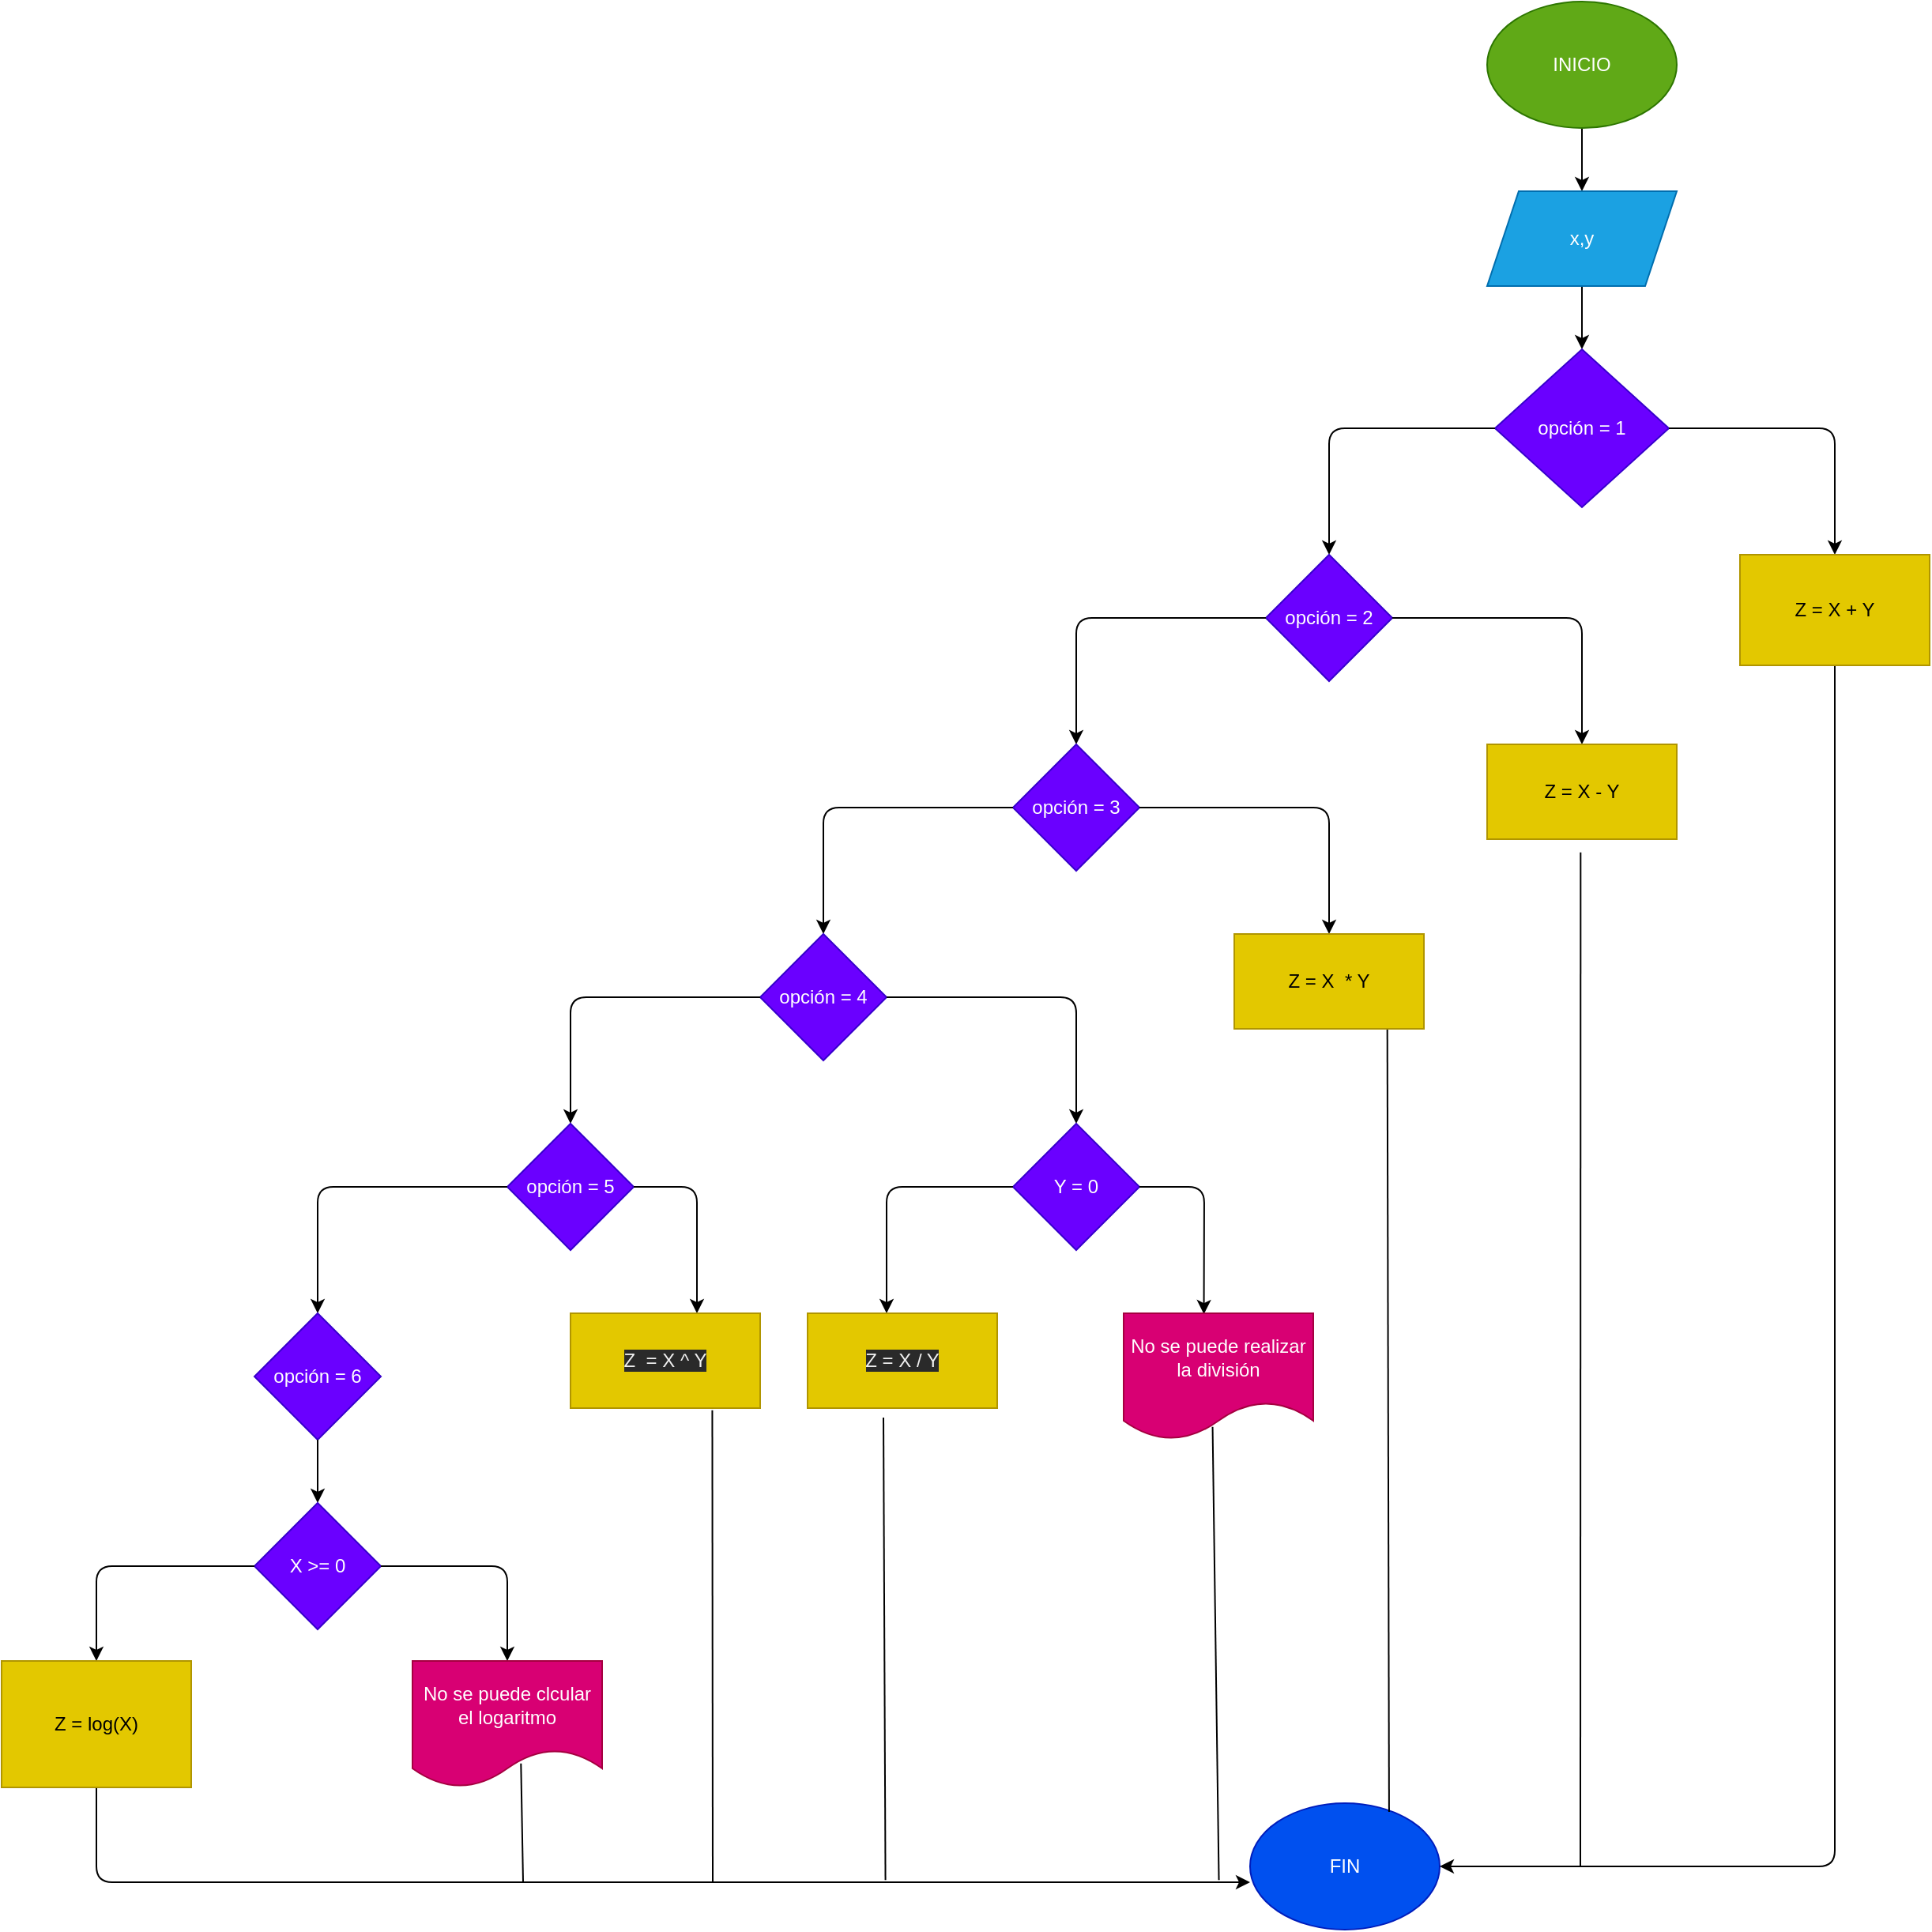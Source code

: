 <mxfile>
    <diagram id="6rLZE3fm4tu9lj1cM5p8" name="Página-1">
        <mxGraphModel dx="1395" dy="372" grid="1" gridSize="10" guides="1" tooltips="1" connect="1" arrows="1" fold="1" page="1" pageScale="1" pageWidth="827" pageHeight="1169" math="0" shadow="0">
            <root>
                <mxCell id="0"/>
                <mxCell id="1" parent="0"/>
                <mxCell id="6" value="" style="edgeStyle=none;html=1;" parent="1" source="3" target="4" edge="1">
                    <mxGeometry relative="1" as="geometry"/>
                </mxCell>
                <mxCell id="3" value="INICIO" style="ellipse;whiteSpace=wrap;html=1;fillColor=#60a917;fontColor=#ffffff;strokeColor=#2D7600;" parent="1" vertex="1">
                    <mxGeometry x="380" y="10" width="120" height="80" as="geometry"/>
                </mxCell>
                <mxCell id="7" value="" style="edgeStyle=none;html=1;" parent="1" source="4" target="5" edge="1">
                    <mxGeometry relative="1" as="geometry"/>
                </mxCell>
                <mxCell id="4" value="x,y" style="shape=parallelogram;perimeter=parallelogramPerimeter;whiteSpace=wrap;html=1;fixedSize=1;fillColor=#1ba1e2;fontColor=#ffffff;strokeColor=#006EAF;" parent="1" vertex="1">
                    <mxGeometry x="380" y="130" width="120" height="60" as="geometry"/>
                </mxCell>
                <mxCell id="5" value="opción = 1" style="rhombus;whiteSpace=wrap;html=1;fillColor=#6a00ff;fontColor=#ffffff;strokeColor=#3700CC;" parent="1" vertex="1">
                    <mxGeometry x="385" y="230" width="110" height="100" as="geometry"/>
                </mxCell>
                <mxCell id="8" value="" style="endArrow=classic;html=1;exitX=1;exitY=0.5;exitDx=0;exitDy=0;entryX=0.5;entryY=0;entryDx=0;entryDy=0;" parent="1" source="5" edge="1">
                    <mxGeometry width="50" height="50" relative="1" as="geometry">
                        <mxPoint x="430" y="240" as="sourcePoint"/>
                        <mxPoint x="600" y="360" as="targetPoint"/>
                        <Array as="points">
                            <mxPoint x="600" y="280"/>
                        </Array>
                    </mxGeometry>
                </mxCell>
                <mxCell id="10" value="" style="endArrow=classic;html=1;exitX=0;exitY=0.5;exitDx=0;exitDy=0;entryX=0.5;entryY=0;entryDx=0;entryDy=0;" parent="1" source="5" target="12" edge="1">
                    <mxGeometry width="50" height="50" relative="1" as="geometry">
                        <mxPoint x="430" y="240" as="sourcePoint"/>
                        <mxPoint x="280" y="360" as="targetPoint"/>
                        <Array as="points">
                            <mxPoint x="280" y="280"/>
                        </Array>
                    </mxGeometry>
                </mxCell>
                <mxCell id="12" value="opción = 2" style="rhombus;whiteSpace=wrap;html=1;fillColor=#6a00ff;fontColor=#ffffff;strokeColor=#3700CC;" parent="1" vertex="1">
                    <mxGeometry x="240" y="360" width="80" height="80" as="geometry"/>
                </mxCell>
                <mxCell id="13" value="" style="endArrow=classic;html=1;exitX=1;exitY=0.5;exitDx=0;exitDy=0;entryX=0.5;entryY=0;entryDx=0;entryDy=0;" parent="1" source="12" edge="1">
                    <mxGeometry width="50" height="50" relative="1" as="geometry">
                        <mxPoint x="320" y="350" as="sourcePoint"/>
                        <mxPoint x="440" y="480" as="targetPoint"/>
                        <Array as="points">
                            <mxPoint x="440" y="400"/>
                        </Array>
                    </mxGeometry>
                </mxCell>
                <mxCell id="14" value="" style="endArrow=classic;html=1;exitX=0;exitY=0.5;exitDx=0;exitDy=0;entryX=0.5;entryY=0;entryDx=0;entryDy=0;" parent="1" source="12" target="16" edge="1">
                    <mxGeometry width="50" height="50" relative="1" as="geometry">
                        <mxPoint x="320" y="350" as="sourcePoint"/>
                        <mxPoint x="120" y="480" as="targetPoint"/>
                        <Array as="points">
                            <mxPoint x="120" y="400"/>
                        </Array>
                    </mxGeometry>
                </mxCell>
                <mxCell id="16" value="&lt;span&gt;opción = 3&lt;/span&gt;" style="rhombus;whiteSpace=wrap;html=1;fillColor=#6a00ff;fontColor=#ffffff;strokeColor=#3700CC;" parent="1" vertex="1">
                    <mxGeometry x="80" y="480" width="80" height="80" as="geometry"/>
                </mxCell>
                <mxCell id="18" value="" style="endArrow=classic;html=1;exitX=1;exitY=0.5;exitDx=0;exitDy=0;entryX=0.5;entryY=0;entryDx=0;entryDy=0;" parent="1" source="16" edge="1">
                    <mxGeometry width="50" height="50" relative="1" as="geometry">
                        <mxPoint x="160" y="560" as="sourcePoint"/>
                        <mxPoint x="280" y="600" as="targetPoint"/>
                        <Array as="points">
                            <mxPoint x="280" y="520"/>
                        </Array>
                    </mxGeometry>
                </mxCell>
                <mxCell id="19" value="" style="endArrow=classic;html=1;exitX=0;exitY=0.5;exitDx=0;exitDy=0;entryX=0.5;entryY=0;entryDx=0;entryDy=0;" parent="1" source="16" target="20" edge="1">
                    <mxGeometry width="50" height="50" relative="1" as="geometry">
                        <mxPoint x="-30" y="490" as="sourcePoint"/>
                        <mxPoint x="-40" y="600" as="targetPoint"/>
                        <Array as="points">
                            <mxPoint x="-40" y="520"/>
                        </Array>
                    </mxGeometry>
                </mxCell>
                <mxCell id="20" value="&lt;span&gt;opción = 4&lt;/span&gt;" style="rhombus;whiteSpace=wrap;html=1;fillColor=#6a00ff;fontColor=#ffffff;strokeColor=#3700CC;" parent="1" vertex="1">
                    <mxGeometry x="-80" y="600" width="80" height="80" as="geometry"/>
                </mxCell>
                <mxCell id="22" value="" style="endArrow=classic;html=1;exitX=1;exitY=0.5;exitDx=0;exitDy=0;entryX=0.5;entryY=0;entryDx=0;entryDy=0;" parent="1" source="20" target="43" edge="1">
                    <mxGeometry width="50" height="50" relative="1" as="geometry">
                        <mxPoint x="-60" y="640" as="sourcePoint"/>
                        <mxPoint x="120" y="720" as="targetPoint"/>
                        <Array as="points">
                            <mxPoint x="120" y="640"/>
                        </Array>
                    </mxGeometry>
                </mxCell>
                <mxCell id="23" value="" style="endArrow=classic;html=1;exitX=0;exitY=0.5;exitDx=0;exitDy=0;entryX=0.5;entryY=0;entryDx=0;entryDy=0;" parent="1" target="25" edge="1">
                    <mxGeometry width="50" height="50" relative="1" as="geometry">
                        <mxPoint x="-80" y="640" as="sourcePoint"/>
                        <mxPoint x="-200" y="720" as="targetPoint"/>
                        <Array as="points">
                            <mxPoint x="-200" y="640"/>
                        </Array>
                    </mxGeometry>
                </mxCell>
                <mxCell id="25" value="&lt;span&gt;opción = 5&lt;/span&gt;" style="rhombus;whiteSpace=wrap;html=1;fillColor=#6a00ff;fontColor=#ffffff;strokeColor=#3700CC;" parent="1" vertex="1">
                    <mxGeometry x="-240" y="720" width="80" height="80" as="geometry"/>
                </mxCell>
                <mxCell id="26" value="" style="endArrow=classic;html=1;exitX=1;exitY=0.5;exitDx=0;exitDy=0;entryX=0.5;entryY=0;entryDx=0;entryDy=0;" parent="1" source="25" edge="1">
                    <mxGeometry width="50" height="50" relative="1" as="geometry">
                        <mxPoint x="-160" y="760" as="sourcePoint"/>
                        <mxPoint x="-120" y="840" as="targetPoint"/>
                        <Array as="points">
                            <mxPoint x="-120" y="760"/>
                        </Array>
                    </mxGeometry>
                </mxCell>
                <mxCell id="29" value="" style="endArrow=classic;html=1;exitX=0;exitY=0.5;exitDx=0;exitDy=0;entryX=0.5;entryY=0;entryDx=0;entryDy=0;" parent="1" target="30" edge="1">
                    <mxGeometry width="50" height="50" relative="1" as="geometry">
                        <mxPoint x="-240" y="760" as="sourcePoint"/>
                        <mxPoint x="-360" y="840" as="targetPoint"/>
                        <Array as="points">
                            <mxPoint x="-360" y="760"/>
                        </Array>
                    </mxGeometry>
                </mxCell>
                <mxCell id="30" value="&lt;span&gt;opción = 6&lt;/span&gt;" style="rhombus;whiteSpace=wrap;html=1;fillColor=#6a00ff;fontColor=#ffffff;strokeColor=#3700CC;" parent="1" vertex="1">
                    <mxGeometry x="-400" y="840" width="80" height="80" as="geometry"/>
                </mxCell>
                <mxCell id="31" value="" style="endArrow=classic;html=1;exitX=0.5;exitY=1;exitDx=0;exitDy=0;entryX=0.5;entryY=0;entryDx=0;entryDy=0;" parent="1" source="30" target="48" edge="1">
                    <mxGeometry width="50" height="50" relative="1" as="geometry">
                        <mxPoint x="-320" y="880" as="sourcePoint"/>
                        <mxPoint x="-360" y="980.0" as="targetPoint"/>
                        <Array as="points"/>
                    </mxGeometry>
                </mxCell>
                <mxCell id="43" value="Y = 0" style="rhombus;whiteSpace=wrap;html=1;fillColor=#6a00ff;fontColor=#ffffff;strokeColor=#3700CC;" parent="1" vertex="1">
                    <mxGeometry x="80" y="720" width="80" height="80" as="geometry"/>
                </mxCell>
                <mxCell id="44" value="" style="endArrow=classic;html=1;exitX=0;exitY=0.5;exitDx=0;exitDy=0;entryX=0.5;entryY=0;entryDx=0;entryDy=0;" parent="1" source="43" edge="1">
                    <mxGeometry width="50" height="50" relative="1" as="geometry">
                        <mxPoint x="70" y="760" as="sourcePoint"/>
                        <mxPoint y="840" as="targetPoint"/>
                        <Array as="points">
                            <mxPoint y="760"/>
                        </Array>
                    </mxGeometry>
                </mxCell>
                <mxCell id="45" value="" style="endArrow=classic;html=1;exitX=1;exitY=0.5;exitDx=0;exitDy=0;entryX=0.423;entryY=0.007;entryDx=0;entryDy=0;entryPerimeter=0;" parent="1" source="43" target="47" edge="1">
                    <mxGeometry width="50" height="50" relative="1" as="geometry">
                        <mxPoint x="-20" y="740" as="sourcePoint"/>
                        <mxPoint x="220" y="840" as="targetPoint"/>
                        <Array as="points">
                            <mxPoint x="201" y="760"/>
                        </Array>
                    </mxGeometry>
                </mxCell>
                <mxCell id="47" value="No se puede realizar la división" style="shape=document;whiteSpace=wrap;html=1;boundedLbl=1;fillColor=#d80073;fontColor=#ffffff;strokeColor=#A50040;" parent="1" vertex="1">
                    <mxGeometry x="150" y="840" width="120" height="80" as="geometry"/>
                </mxCell>
                <mxCell id="48" value="X &amp;gt;= 0" style="rhombus;whiteSpace=wrap;html=1;fillColor=#6a00ff;fontColor=#ffffff;strokeColor=#3700CC;" parent="1" vertex="1">
                    <mxGeometry x="-400" y="960" width="80" height="80" as="geometry"/>
                </mxCell>
                <mxCell id="49" value="" style="endArrow=classic;html=1;exitX=1;exitY=0.5;exitDx=0;exitDy=0;" parent="1" source="48" target="50" edge="1">
                    <mxGeometry width="50" height="50" relative="1" as="geometry">
                        <mxPoint x="-290" y="960" as="sourcePoint"/>
                        <mxPoint x="-240" y="910" as="targetPoint"/>
                        <Array as="points">
                            <mxPoint x="-240" y="1000"/>
                        </Array>
                    </mxGeometry>
                </mxCell>
                <mxCell id="50" value="No se puede clcular el logaritmo" style="shape=document;whiteSpace=wrap;html=1;boundedLbl=1;fillColor=#d80073;fontColor=#ffffff;strokeColor=#A50040;" parent="1" vertex="1">
                    <mxGeometry x="-300" y="1060" width="120" height="80" as="geometry"/>
                </mxCell>
                <mxCell id="51" value="" style="endArrow=classic;html=1;exitX=0;exitY=0.5;exitDx=0;exitDy=0;" parent="1" source="48" edge="1">
                    <mxGeometry width="50" height="50" relative="1" as="geometry">
                        <mxPoint x="-480" y="1025" as="sourcePoint"/>
                        <mxPoint x="-500" y="1060" as="targetPoint"/>
                        <Array as="points">
                            <mxPoint x="-500" y="1000"/>
                        </Array>
                    </mxGeometry>
                </mxCell>
                <mxCell id="53" value="FIN" style="ellipse;whiteSpace=wrap;html=1;fillColor=#0050ef;fontColor=#ffffff;strokeColor=#001DBC;" parent="1" vertex="1">
                    <mxGeometry x="230" y="1150" width="120" height="80" as="geometry"/>
                </mxCell>
                <mxCell id="54" value="" style="endArrow=classic;html=1;entryX=1;entryY=0.5;entryDx=0;entryDy=0;" parent="1" target="53" edge="1">
                    <mxGeometry width="50" height="50" relative="1" as="geometry">
                        <mxPoint x="600" y="430" as="sourcePoint"/>
                        <mxPoint x="520" y="1090" as="targetPoint"/>
                        <Array as="points">
                            <mxPoint x="600" y="1190"/>
                        </Array>
                    </mxGeometry>
                </mxCell>
                <mxCell id="55" value="" style="endArrow=none;html=1;entryX=0.493;entryY=0.855;entryDx=0;entryDy=0;entryPerimeter=0;" parent="1" edge="1">
                    <mxGeometry width="50" height="50" relative="1" as="geometry">
                        <mxPoint x="439" y="1190" as="sourcePoint"/>
                        <mxPoint x="439.16" y="548.4" as="targetPoint"/>
                    </mxGeometry>
                </mxCell>
                <mxCell id="56" value="" style="endArrow=none;html=1;exitX=0.733;exitY=0.068;exitDx=0;exitDy=0;exitPerimeter=0;entryX=0.807;entryY=0.723;entryDx=0;entryDy=0;entryPerimeter=0;" parent="1" source="53" edge="1">
                    <mxGeometry width="50" height="50" relative="1" as="geometry">
                        <mxPoint x="313" y="1050" as="sourcePoint"/>
                        <mxPoint x="316.84" y="657.84" as="targetPoint"/>
                    </mxGeometry>
                </mxCell>
                <mxCell id="57" value="" style="endArrow=classic;html=1;" parent="1" edge="1">
                    <mxGeometry width="50" height="50" relative="1" as="geometry">
                        <mxPoint x="-500" y="1130" as="sourcePoint"/>
                        <mxPoint x="230" y="1200" as="targetPoint"/>
                        <Array as="points">
                            <mxPoint x="-500" y="1200"/>
                        </Array>
                    </mxGeometry>
                </mxCell>
                <mxCell id="58" value="" style="endArrow=none;html=1;exitX=0.572;exitY=0.811;exitDx=0;exitDy=0;exitPerimeter=0;" parent="1" source="50" edge="1">
                    <mxGeometry width="50" height="50" relative="1" as="geometry">
                        <mxPoint x="-290" y="1050" as="sourcePoint"/>
                        <mxPoint x="-230" y="1200" as="targetPoint"/>
                    </mxGeometry>
                </mxCell>
                <mxCell id="59" value="" style="endArrow=none;html=1;entryX=0.581;entryY=0.767;entryDx=0;entryDy=0;entryPerimeter=0;" parent="1" edge="1">
                    <mxGeometry width="50" height="50" relative="1" as="geometry">
                        <mxPoint x="-110" y="1200" as="sourcePoint"/>
                        <mxPoint x="-110.28" y="901.36" as="targetPoint"/>
                    </mxGeometry>
                </mxCell>
                <mxCell id="60" value="" style="endArrow=none;html=1;entryX=0.4;entryY=1.101;entryDx=0;entryDy=0;entryPerimeter=0;" parent="1" target="66" edge="1">
                    <mxGeometry width="50" height="50" relative="1" as="geometry">
                        <mxPoint x="-0.72" y="1198.64" as="sourcePoint"/>
                        <mxPoint x="-1" y="920" as="targetPoint"/>
                    </mxGeometry>
                </mxCell>
                <mxCell id="62" value="" style="endArrow=none;html=1;entryX=0.469;entryY=0.899;entryDx=0;entryDy=0;entryPerimeter=0;" parent="1" target="47" edge="1">
                    <mxGeometry width="50" height="50" relative="1" as="geometry">
                        <mxPoint x="210.28" y="1198.64" as="sourcePoint"/>
                        <mxPoint x="210" y="920" as="targetPoint"/>
                    </mxGeometry>
                </mxCell>
                <mxCell id="65" value="&lt;span style=&quot;color: rgb(240, 240, 240); font-family: helvetica; font-size: 12px; font-style: normal; font-weight: 400; letter-spacing: normal; text-align: center; text-indent: 0px; text-transform: none; word-spacing: 0px; background-color: rgb(42, 42, 42); display: inline; float: none;&quot;&gt;Z&amp;nbsp; = X ^ Y&lt;/span&gt;" style="rounded=0;whiteSpace=wrap;html=1;fillColor=#e3c800;fontColor=#000000;strokeColor=#B09500;" parent="1" vertex="1">
                    <mxGeometry x="-200" y="840" width="120" height="60" as="geometry"/>
                </mxCell>
                <mxCell id="66" value="&lt;span style=&quot;color: rgb(240, 240, 240); font-family: helvetica; font-size: 12px; font-style: normal; font-weight: 400; letter-spacing: normal; text-align: center; text-indent: 0px; text-transform: none; word-spacing: 0px; background-color: rgb(42, 42, 42); display: inline; float: none;&quot;&gt;Z = X / Y&lt;/span&gt;" style="rounded=0;whiteSpace=wrap;html=1;fillColor=#E3C800;fontColor=#000000;strokeColor=#B09500;" parent="1" vertex="1">
                    <mxGeometry x="-50" y="840" width="120" height="60" as="geometry"/>
                </mxCell>
                <mxCell id="67" value="&lt;span&gt;Z = log(X)&lt;/span&gt;" style="rounded=0;whiteSpace=wrap;html=1;fillColor=#e3c800;fontColor=#000000;strokeColor=#B09500;" parent="1" vertex="1">
                    <mxGeometry x="-560" y="1060" width="120" height="80" as="geometry"/>
                </mxCell>
                <mxCell id="68" value="&lt;span&gt;Z = X&amp;nbsp; * Y&lt;/span&gt;" style="rounded=0;whiteSpace=wrap;html=1;fillColor=#e3c800;fontColor=#000000;strokeColor=#B09500;" parent="1" vertex="1">
                    <mxGeometry x="220" y="600" width="120" height="60" as="geometry"/>
                </mxCell>
                <mxCell id="69" value="&lt;span&gt;Z = X - Y&lt;/span&gt;" style="rounded=0;whiteSpace=wrap;html=1;fillColor=#e3c800;fontColor=#000000;strokeColor=#B09500;" parent="1" vertex="1">
                    <mxGeometry x="380" y="480" width="120" height="60" as="geometry"/>
                </mxCell>
                <mxCell id="70" value="&lt;span&gt;Z = X + Y&lt;/span&gt;" style="rounded=0;whiteSpace=wrap;html=1;fillColor=#e3c800;fontColor=#000000;strokeColor=#B09500;" parent="1" vertex="1">
                    <mxGeometry x="540" y="360" width="120" height="70" as="geometry"/>
                </mxCell>
            </root>
        </mxGraphModel>
    </diagram>
</mxfile>